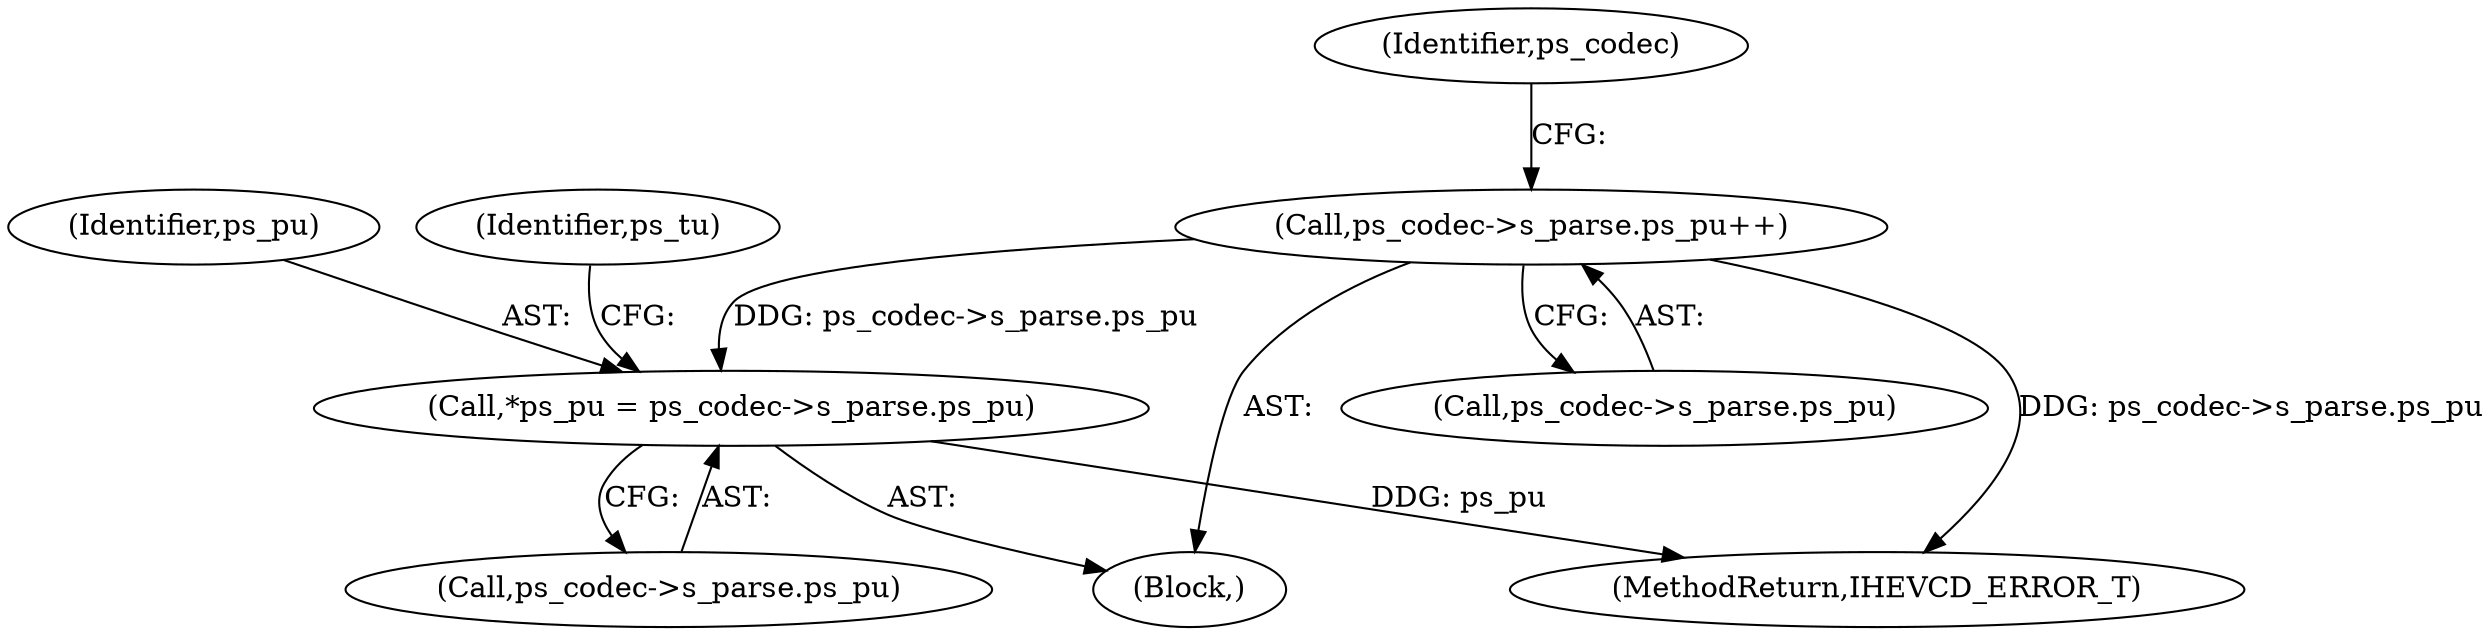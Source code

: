 digraph "0_Android_bcfc7124f6ef9f1ec128fb2e90de774a5b33d199_0@pointer" {
"1001888" [label="(Call,ps_codec->s_parse.ps_pu++)"];
"1001721" [label="(Call,*ps_pu = ps_codec->s_parse.ps_pu)"];
"1001897" [label="(Identifier,ps_codec)"];
"1005079" [label="(MethodReturn,IHEVCD_ERROR_T)"];
"1001723" [label="(Call,ps_codec->s_parse.ps_pu)"];
"1001721" [label="(Call,*ps_pu = ps_codec->s_parse.ps_pu)"];
"1001888" [label="(Call,ps_codec->s_parse.ps_pu++)"];
"1001711" [label="(Block,)"];
"1001730" [label="(Identifier,ps_tu)"];
"1001889" [label="(Call,ps_codec->s_parse.ps_pu)"];
"1001722" [label="(Identifier,ps_pu)"];
"1001888" -> "1001711"  [label="AST: "];
"1001888" -> "1001889"  [label="CFG: "];
"1001889" -> "1001888"  [label="AST: "];
"1001897" -> "1001888"  [label="CFG: "];
"1001888" -> "1005079"  [label="DDG: ps_codec->s_parse.ps_pu"];
"1001888" -> "1001721"  [label="DDG: ps_codec->s_parse.ps_pu"];
"1001721" -> "1001711"  [label="AST: "];
"1001721" -> "1001723"  [label="CFG: "];
"1001722" -> "1001721"  [label="AST: "];
"1001723" -> "1001721"  [label="AST: "];
"1001730" -> "1001721"  [label="CFG: "];
"1001721" -> "1005079"  [label="DDG: ps_pu"];
}
